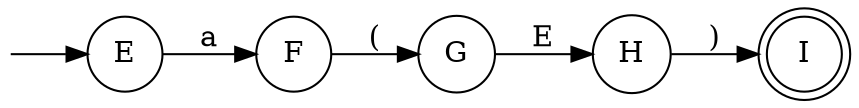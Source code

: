 digraph {
  rankdir = LR;
  margin = 0;
  node [shape=circle];

  start [label="", shape=none, width=0, height=0];
  E  [label="E"];
  F  [label="F"];
  G  [label="G"];
  H  [label="H"];
  I  [label="I", shape=doublecircle];

  start-> E;
  E -> F [label="a"];
  F -> G [label="("];
  G -> H [label="E"];
  H -> I [label=")"];
}
